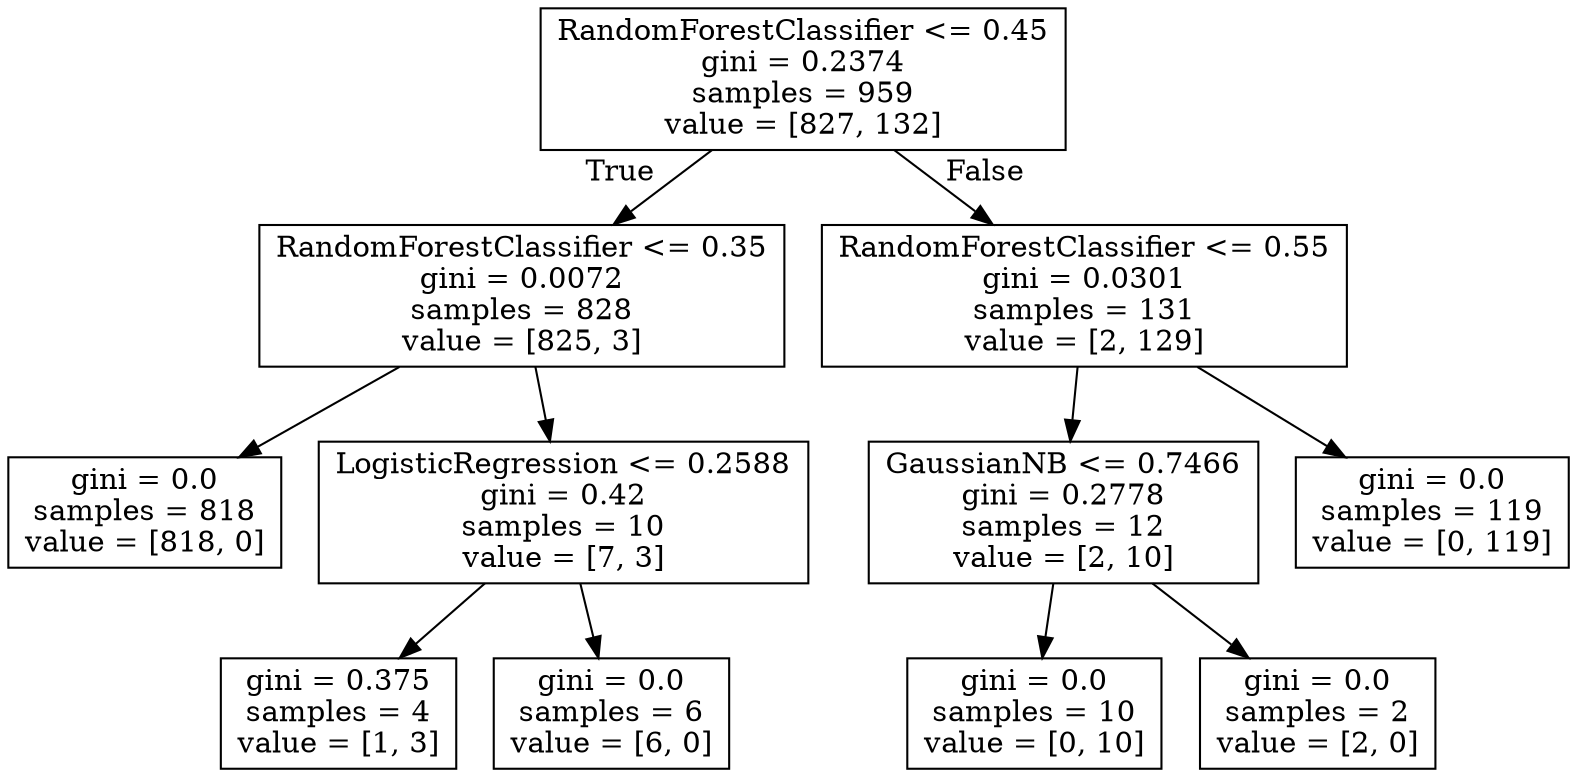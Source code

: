 digraph Tree {
node [shape=box] ;
0 [label="RandomForestClassifier <= 0.45\ngini = 0.2374\nsamples = 959\nvalue = [827, 132]"] ;
1 [label="RandomForestClassifier <= 0.35\ngini = 0.0072\nsamples = 828\nvalue = [825, 3]"] ;
0 -> 1 [labeldistance=2.5, labelangle=45, headlabel="True"] ;
2 [label="gini = 0.0\nsamples = 818\nvalue = [818, 0]"] ;
1 -> 2 ;
3 [label="LogisticRegression <= 0.2588\ngini = 0.42\nsamples = 10\nvalue = [7, 3]"] ;
1 -> 3 ;
4 [label="gini = 0.375\nsamples = 4\nvalue = [1, 3]"] ;
3 -> 4 ;
5 [label="gini = 0.0\nsamples = 6\nvalue = [6, 0]"] ;
3 -> 5 ;
6 [label="RandomForestClassifier <= 0.55\ngini = 0.0301\nsamples = 131\nvalue = [2, 129]"] ;
0 -> 6 [labeldistance=2.5, labelangle=-45, headlabel="False"] ;
7 [label="GaussianNB <= 0.7466\ngini = 0.2778\nsamples = 12\nvalue = [2, 10]"] ;
6 -> 7 ;
8 [label="gini = 0.0\nsamples = 10\nvalue = [0, 10]"] ;
7 -> 8 ;
9 [label="gini = 0.0\nsamples = 2\nvalue = [2, 0]"] ;
7 -> 9 ;
10 [label="gini = 0.0\nsamples = 119\nvalue = [0, 119]"] ;
6 -> 10 ;
}